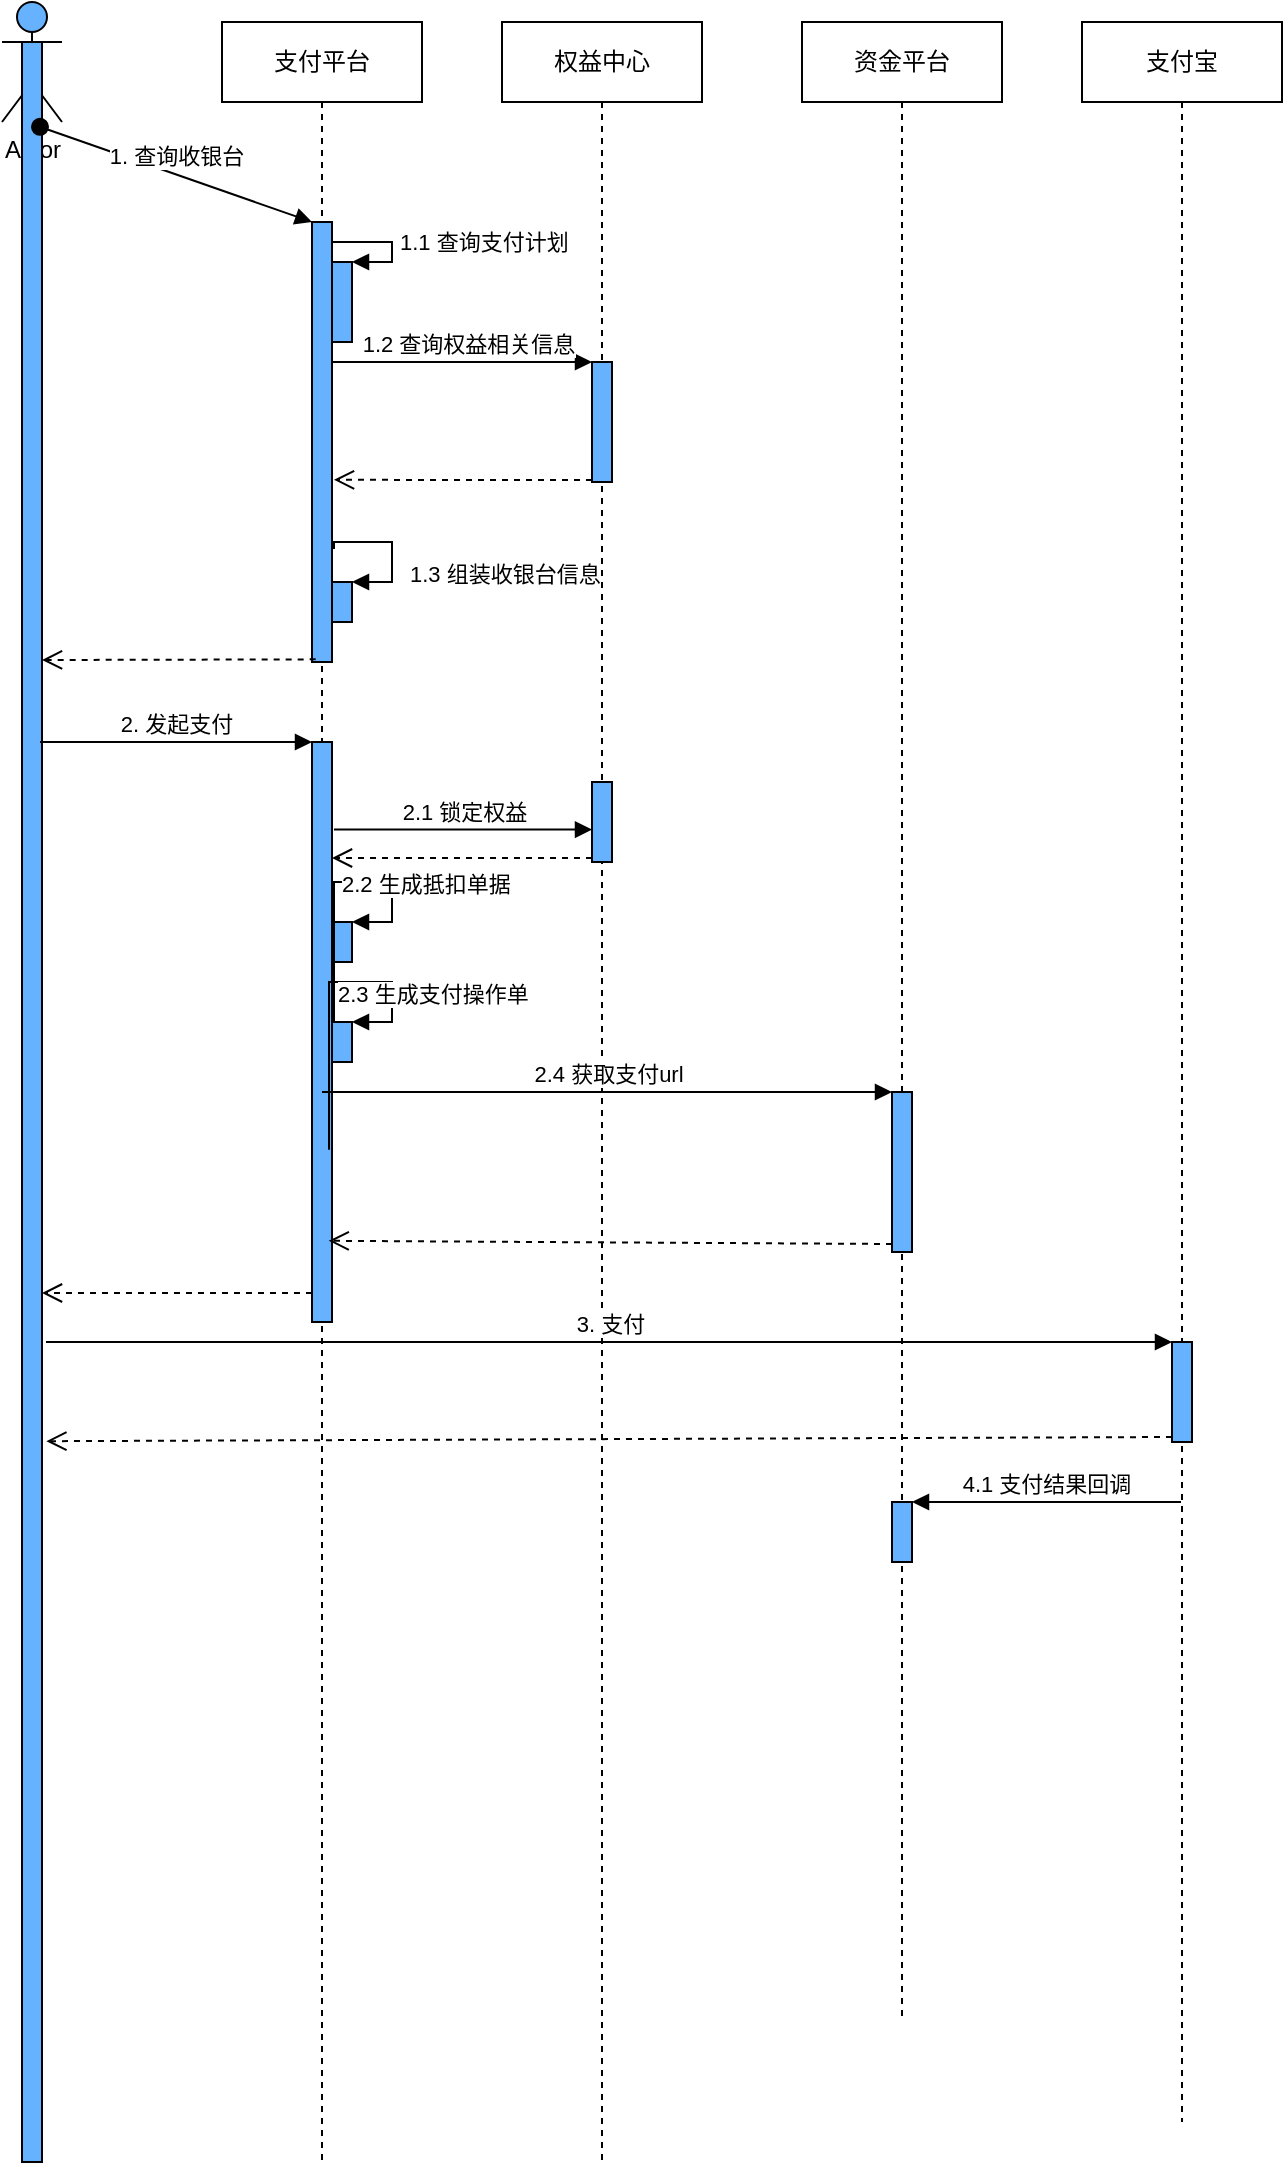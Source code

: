 <mxfile version="13.8.8" type="github">
  <diagram id="4wkkzLJX-cIoaBh_BXlj" name="Page-1">
    <mxGraphModel dx="1313" dy="896" grid="1" gridSize="10" guides="1" tooltips="1" connect="1" arrows="1" fold="1" page="1" pageScale="1" pageWidth="827" pageHeight="1169" math="0" shadow="0">
      <root>
        <mxCell id="0" />
        <mxCell id="1" parent="0" />
        <mxCell id="ggJsO9BOW0Akd2SuO8Wl-12" value="Actor" style="shape=umlActor;verticalLabelPosition=bottom;verticalAlign=top;html=1;fillColor=#66B2FF;" vertex="1" parent="1">
          <mxGeometry x="90" y="40" width="30" height="60" as="geometry" />
        </mxCell>
        <mxCell id="ggJsO9BOW0Akd2SuO8Wl-13" value="" style="html=1;points=[];perimeter=orthogonalPerimeter;fillColor=#66B2FF;" vertex="1" parent="1">
          <mxGeometry x="100" y="60" width="10" height="1060" as="geometry" />
        </mxCell>
        <mxCell id="ggJsO9BOW0Akd2SuO8Wl-15" value="支付平台" style="shape=umlLifeline;perimeter=lifelinePerimeter;whiteSpace=wrap;html=1;container=1;collapsible=0;recursiveResize=0;outlineConnect=0;" vertex="1" parent="1">
          <mxGeometry x="200" y="50" width="100" height="1070" as="geometry" />
        </mxCell>
        <mxCell id="ggJsO9BOW0Akd2SuO8Wl-19" value="" style="html=1;points=[];perimeter=orthogonalPerimeter;fillColor=#66B2FF;" vertex="1" parent="ggJsO9BOW0Akd2SuO8Wl-15">
          <mxGeometry x="45" y="100" width="10" height="220" as="geometry" />
        </mxCell>
        <mxCell id="ggJsO9BOW0Akd2SuO8Wl-21" value="" style="html=1;points=[];perimeter=orthogonalPerimeter;fillColor=#66B2FF;" vertex="1" parent="ggJsO9BOW0Akd2SuO8Wl-15">
          <mxGeometry x="55" y="120" width="10" height="40" as="geometry" />
        </mxCell>
        <mxCell id="ggJsO9BOW0Akd2SuO8Wl-22" value="1.1 查询支付计划" style="edgeStyle=orthogonalEdgeStyle;html=1;align=left;spacingLeft=2;endArrow=block;rounded=0;entryX=1;entryY=0;" edge="1" target="ggJsO9BOW0Akd2SuO8Wl-21" parent="ggJsO9BOW0Akd2SuO8Wl-15" source="ggJsO9BOW0Akd2SuO8Wl-19">
          <mxGeometry relative="1" as="geometry">
            <mxPoint x="60" y="120" as="sourcePoint" />
            <Array as="points">
              <mxPoint x="85" y="110" />
              <mxPoint x="85" y="120" />
            </Array>
          </mxGeometry>
        </mxCell>
        <mxCell id="ggJsO9BOW0Akd2SuO8Wl-33" value="" style="html=1;points=[];perimeter=orthogonalPerimeter;fillColor=#66B2FF;" vertex="1" parent="ggJsO9BOW0Akd2SuO8Wl-15">
          <mxGeometry x="55" y="280" width="10" height="20" as="geometry" />
        </mxCell>
        <mxCell id="ggJsO9BOW0Akd2SuO8Wl-34" value="1.3 组装收银台信息" style="edgeStyle=orthogonalEdgeStyle;html=1;align=left;spacingLeft=2;endArrow=block;rounded=0;entryX=1;entryY=0;exitX=1;exitY=0.679;exitDx=0;exitDy=0;exitPerimeter=0;" edge="1" target="ggJsO9BOW0Akd2SuO8Wl-33" parent="ggJsO9BOW0Akd2SuO8Wl-15" source="ggJsO9BOW0Akd2SuO8Wl-19">
          <mxGeometry x="0.449" y="5" relative="1" as="geometry">
            <mxPoint x="60" y="260" as="sourcePoint" />
            <Array as="points">
              <mxPoint x="56" y="263" />
              <mxPoint x="56" y="260" />
              <mxPoint x="85" y="260" />
              <mxPoint x="85" y="280" />
            </Array>
            <mxPoint as="offset" />
          </mxGeometry>
        </mxCell>
        <mxCell id="ggJsO9BOW0Akd2SuO8Wl-36" value="" style="html=1;points=[];perimeter=orthogonalPerimeter;fillColor=#66B2FF;" vertex="1" parent="ggJsO9BOW0Akd2SuO8Wl-15">
          <mxGeometry x="45" y="360" width="10" height="290" as="geometry" />
        </mxCell>
        <mxCell id="ggJsO9BOW0Akd2SuO8Wl-42" value="" style="html=1;points=[];perimeter=orthogonalPerimeter;fillColor=#66B2FF;" vertex="1" parent="ggJsO9BOW0Akd2SuO8Wl-15">
          <mxGeometry x="55" y="450" width="10" height="20" as="geometry" />
        </mxCell>
        <mxCell id="ggJsO9BOW0Akd2SuO8Wl-43" value="2.2 生成抵扣单据" style="edgeStyle=orthogonalEdgeStyle;html=1;align=left;spacingLeft=2;endArrow=block;rounded=0;entryX=1;entryY=0;exitX=1.1;exitY=0.485;exitDx=0;exitDy=0;exitPerimeter=0;" edge="1" target="ggJsO9BOW0Akd2SuO8Wl-42" parent="ggJsO9BOW0Akd2SuO8Wl-15" source="ggJsO9BOW0Akd2SuO8Wl-36">
          <mxGeometry relative="1" as="geometry">
            <mxPoint x="60" y="430" as="sourcePoint" />
            <Array as="points">
              <mxPoint x="56" y="430" />
              <mxPoint x="85" y="430" />
              <mxPoint x="85" y="450" />
            </Array>
          </mxGeometry>
        </mxCell>
        <mxCell id="ggJsO9BOW0Akd2SuO8Wl-49" value="" style="html=1;points=[];perimeter=orthogonalPerimeter;fillColor=#66B2FF;" vertex="1" parent="ggJsO9BOW0Akd2SuO8Wl-15">
          <mxGeometry x="55" y="500" width="10" height="20" as="geometry" />
        </mxCell>
        <mxCell id="ggJsO9BOW0Akd2SuO8Wl-50" value="2.3 生成支付操作单" style="edgeStyle=orthogonalEdgeStyle;html=1;align=left;spacingLeft=2;endArrow=block;rounded=0;entryX=1;entryY=0;exitX=0.85;exitY=0.703;exitDx=0;exitDy=0;exitPerimeter=0;" edge="1" target="ggJsO9BOW0Akd2SuO8Wl-49" parent="ggJsO9BOW0Akd2SuO8Wl-15" source="ggJsO9BOW0Akd2SuO8Wl-36">
          <mxGeometry relative="1" as="geometry">
            <mxPoint x="60" y="480" as="sourcePoint" />
            <Array as="points">
              <mxPoint x="85" y="480" />
              <mxPoint x="85" y="500" />
            </Array>
          </mxGeometry>
        </mxCell>
        <mxCell id="ggJsO9BOW0Akd2SuO8Wl-16" value="权益中心" style="shape=umlLifeline;perimeter=lifelinePerimeter;whiteSpace=wrap;html=1;container=1;collapsible=0;recursiveResize=0;outlineConnect=0;" vertex="1" parent="1">
          <mxGeometry x="340" y="50" width="100" height="1070" as="geometry" />
        </mxCell>
        <mxCell id="ggJsO9BOW0Akd2SuO8Wl-23" value="" style="html=1;points=[];perimeter=orthogonalPerimeter;fillColor=#66B2FF;" vertex="1" parent="ggJsO9BOW0Akd2SuO8Wl-16">
          <mxGeometry x="45" y="170" width="10" height="60" as="geometry" />
        </mxCell>
        <mxCell id="ggJsO9BOW0Akd2SuO8Wl-39" value="" style="html=1;points=[];perimeter=orthogonalPerimeter;fillColor=#66B2FF;" vertex="1" parent="ggJsO9BOW0Akd2SuO8Wl-16">
          <mxGeometry x="45" y="380" width="10" height="40" as="geometry" />
        </mxCell>
        <mxCell id="ggJsO9BOW0Akd2SuO8Wl-17" value="资金平台" style="shape=umlLifeline;perimeter=lifelinePerimeter;whiteSpace=wrap;html=1;container=1;collapsible=0;recursiveResize=0;outlineConnect=0;" vertex="1" parent="1">
          <mxGeometry x="490" y="50" width="100" height="1000" as="geometry" />
        </mxCell>
        <mxCell id="ggJsO9BOW0Akd2SuO8Wl-51" value="" style="html=1;points=[];perimeter=orthogonalPerimeter;fillColor=#66B2FF;" vertex="1" parent="ggJsO9BOW0Akd2SuO8Wl-17">
          <mxGeometry x="45" y="535" width="10" height="80" as="geometry" />
        </mxCell>
        <mxCell id="ggJsO9BOW0Akd2SuO8Wl-59" value="" style="html=1;points=[];perimeter=orthogonalPerimeter;fillColor=#66B2FF;" vertex="1" parent="ggJsO9BOW0Akd2SuO8Wl-17">
          <mxGeometry x="45" y="740" width="10" height="30" as="geometry" />
        </mxCell>
        <mxCell id="ggJsO9BOW0Akd2SuO8Wl-18" value="支付宝" style="shape=umlLifeline;perimeter=lifelinePerimeter;whiteSpace=wrap;html=1;container=1;collapsible=0;recursiveResize=0;outlineConnect=0;" vertex="1" parent="1">
          <mxGeometry x="630" y="50" width="100" height="1050" as="geometry" />
        </mxCell>
        <mxCell id="ggJsO9BOW0Akd2SuO8Wl-56" value="" style="html=1;points=[];perimeter=orthogonalPerimeter;fillColor=#66B2FF;" vertex="1" parent="ggJsO9BOW0Akd2SuO8Wl-18">
          <mxGeometry x="45" y="660" width="10" height="50" as="geometry" />
        </mxCell>
        <mxCell id="ggJsO9BOW0Akd2SuO8Wl-20" value="1. 查询收银台" style="html=1;verticalAlign=bottom;startArrow=oval;endArrow=block;startSize=8;exitX=0.9;exitY=0.04;exitDx=0;exitDy=0;exitPerimeter=0;" edge="1" target="ggJsO9BOW0Akd2SuO8Wl-19" parent="1" source="ggJsO9BOW0Akd2SuO8Wl-13">
          <mxGeometry relative="1" as="geometry">
            <mxPoint x="190" y="150" as="sourcePoint" />
          </mxGeometry>
        </mxCell>
        <mxCell id="ggJsO9BOW0Akd2SuO8Wl-24" value="1.2 查询权益相关信息" style="html=1;verticalAlign=bottom;endArrow=block;entryX=0;entryY=0;" edge="1" target="ggJsO9BOW0Akd2SuO8Wl-23" parent="1" source="ggJsO9BOW0Akd2SuO8Wl-19">
          <mxGeometry x="0.041" relative="1" as="geometry">
            <mxPoint x="260" y="220" as="sourcePoint" />
            <mxPoint as="offset" />
          </mxGeometry>
        </mxCell>
        <mxCell id="ggJsO9BOW0Akd2SuO8Wl-25" value="" style="html=1;verticalAlign=bottom;endArrow=open;dashed=1;endSize=8;exitX=0;exitY=0.95;entryX=1.1;entryY=0.586;entryDx=0;entryDy=0;entryPerimeter=0;" edge="1" parent="1" target="ggJsO9BOW0Akd2SuO8Wl-19">
          <mxGeometry relative="1" as="geometry">
            <mxPoint x="260" y="279" as="targetPoint" />
            <mxPoint x="385" y="279" as="sourcePoint" />
          </mxGeometry>
        </mxCell>
        <mxCell id="ggJsO9BOW0Akd2SuO8Wl-35" value="" style="html=1;verticalAlign=bottom;endArrow=open;dashed=1;endSize=8;exitX=0.183;exitY=0.994;exitDx=0;exitDy=0;exitPerimeter=0;" edge="1" parent="1" source="ggJsO9BOW0Akd2SuO8Wl-19">
          <mxGeometry relative="1" as="geometry">
            <mxPoint x="240" y="370" as="sourcePoint" />
            <mxPoint x="110" y="369" as="targetPoint" />
          </mxGeometry>
        </mxCell>
        <mxCell id="ggJsO9BOW0Akd2SuO8Wl-37" value="2. 发起支付" style="html=1;verticalAlign=bottom;endArrow=block;entryX=0;entryY=0;" edge="1" target="ggJsO9BOW0Akd2SuO8Wl-36" parent="1">
          <mxGeometry relative="1" as="geometry">
            <mxPoint x="109" y="410" as="sourcePoint" />
          </mxGeometry>
        </mxCell>
        <mxCell id="ggJsO9BOW0Akd2SuO8Wl-38" value="" style="html=1;verticalAlign=bottom;endArrow=open;dashed=1;endSize=8;exitX=0;exitY=0.95;" edge="1" source="ggJsO9BOW0Akd2SuO8Wl-36" parent="1" target="ggJsO9BOW0Akd2SuO8Wl-13">
          <mxGeometry relative="1" as="geometry">
            <mxPoint x="114" y="520" as="targetPoint" />
          </mxGeometry>
        </mxCell>
        <mxCell id="ggJsO9BOW0Akd2SuO8Wl-40" value="2.1 锁定权益" style="html=1;verticalAlign=bottom;endArrow=block;exitX=1.1;exitY=0.151;exitDx=0;exitDy=0;exitPerimeter=0;" edge="1" target="ggJsO9BOW0Akd2SuO8Wl-39" parent="1" source="ggJsO9BOW0Akd2SuO8Wl-36">
          <mxGeometry relative="1" as="geometry">
            <mxPoint x="260" y="430" as="sourcePoint" />
          </mxGeometry>
        </mxCell>
        <mxCell id="ggJsO9BOW0Akd2SuO8Wl-41" value="" style="html=1;verticalAlign=bottom;endArrow=open;dashed=1;endSize=8;exitX=0;exitY=0.95;" edge="1" source="ggJsO9BOW0Akd2SuO8Wl-39" parent="1" target="ggJsO9BOW0Akd2SuO8Wl-36">
          <mxGeometry relative="1" as="geometry">
            <mxPoint x="315" y="486" as="targetPoint" />
          </mxGeometry>
        </mxCell>
        <mxCell id="ggJsO9BOW0Akd2SuO8Wl-52" value="2.4 获取支付url" style="html=1;verticalAlign=bottom;endArrow=block;entryX=0;entryY=0;" edge="1" target="ggJsO9BOW0Akd2SuO8Wl-51" parent="1" source="ggJsO9BOW0Akd2SuO8Wl-15">
          <mxGeometry relative="1" as="geometry">
            <mxPoint x="465" y="585" as="sourcePoint" />
          </mxGeometry>
        </mxCell>
        <mxCell id="ggJsO9BOW0Akd2SuO8Wl-53" value="" style="html=1;verticalAlign=bottom;endArrow=open;dashed=1;endSize=8;exitX=0;exitY=0.95;entryX=0.835;entryY=0.86;entryDx=0;entryDy=0;entryPerimeter=0;" edge="1" source="ggJsO9BOW0Akd2SuO8Wl-51" parent="1" target="ggJsO9BOW0Akd2SuO8Wl-36">
          <mxGeometry relative="1" as="geometry">
            <mxPoint x="260" y="661" as="targetPoint" />
          </mxGeometry>
        </mxCell>
        <mxCell id="ggJsO9BOW0Akd2SuO8Wl-57" value="3. 支付" style="html=1;verticalAlign=bottom;endArrow=block;entryX=0;entryY=0;" edge="1" target="ggJsO9BOW0Akd2SuO8Wl-56" parent="1">
          <mxGeometry relative="1" as="geometry">
            <mxPoint x="112" y="710" as="sourcePoint" />
          </mxGeometry>
        </mxCell>
        <mxCell id="ggJsO9BOW0Akd2SuO8Wl-58" value="" style="html=1;verticalAlign=bottom;endArrow=open;dashed=1;endSize=8;exitX=0;exitY=0.95;entryX=1.218;entryY=0.66;entryDx=0;entryDy=0;entryPerimeter=0;" edge="1" source="ggJsO9BOW0Akd2SuO8Wl-56" parent="1" target="ggJsO9BOW0Akd2SuO8Wl-13">
          <mxGeometry relative="1" as="geometry">
            <mxPoint x="605" y="786" as="targetPoint" />
          </mxGeometry>
        </mxCell>
        <mxCell id="ggJsO9BOW0Akd2SuO8Wl-60" value="4.1 支付结果回调" style="html=1;verticalAlign=bottom;endArrow=block;entryX=1;entryY=0;" edge="1" target="ggJsO9BOW0Akd2SuO8Wl-59" parent="1" source="ggJsO9BOW0Akd2SuO8Wl-18">
          <mxGeometry relative="1" as="geometry">
            <mxPoint x="615" y="800" as="sourcePoint" />
          </mxGeometry>
        </mxCell>
      </root>
    </mxGraphModel>
  </diagram>
</mxfile>
